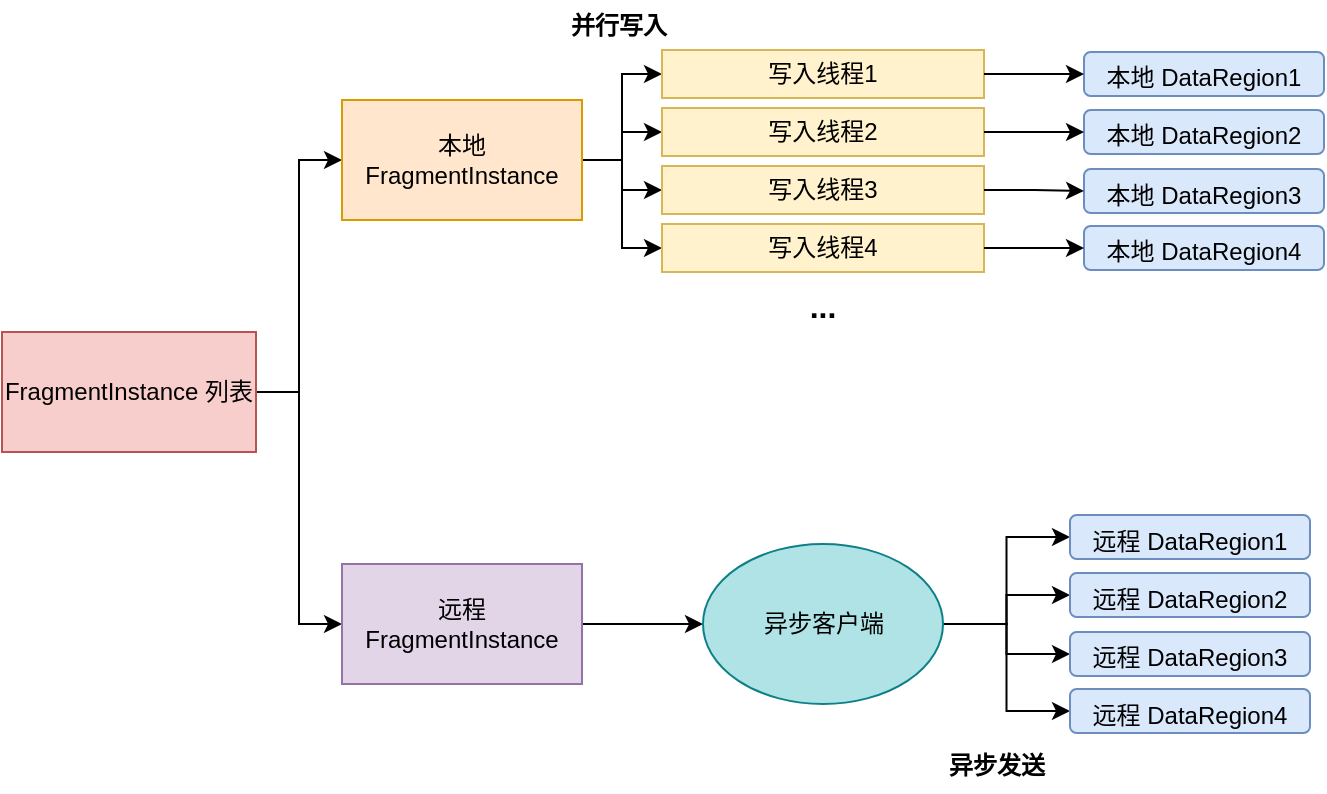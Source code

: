 <mxfile version="23.1.5" type="device">
  <diagram id="9n6xUkvIiL3uKYTUikx_" name="第 1 页">
    <mxGraphModel dx="1025" dy="854" grid="0" gridSize="10" guides="1" tooltips="1" connect="1" arrows="1" fold="1" page="1" pageScale="1" pageWidth="700" pageHeight="420" math="0" shadow="0">
      <root>
        <mxCell id="0" />
        <mxCell id="1" parent="0" />
        <mxCell id="SEukUoHjLpkUjH1Gkkpn-6" style="edgeStyle=orthogonalEdgeStyle;rounded=0;orthogonalLoop=1;jettySize=auto;html=1;entryX=0;entryY=0.5;entryDx=0;entryDy=0;" parent="1" source="SEukUoHjLpkUjH1Gkkpn-1" target="SEukUoHjLpkUjH1Gkkpn-4" edge="1">
          <mxGeometry relative="1" as="geometry" />
        </mxCell>
        <mxCell id="SEukUoHjLpkUjH1Gkkpn-7" style="edgeStyle=orthogonalEdgeStyle;rounded=0;orthogonalLoop=1;jettySize=auto;html=1;entryX=0;entryY=0.5;entryDx=0;entryDy=0;" parent="1" source="SEukUoHjLpkUjH1Gkkpn-1" target="SEukUoHjLpkUjH1Gkkpn-5" edge="1">
          <mxGeometry relative="1" as="geometry" />
        </mxCell>
        <mxCell id="SEukUoHjLpkUjH1Gkkpn-1" value="FragmentInstance 列表" style="rounded=0;whiteSpace=wrap;html=1;fillColor=#f8cecc;strokeColor=#b85450;" parent="1" vertex="1">
          <mxGeometry x="18" y="176" width="127" height="60" as="geometry" />
        </mxCell>
        <mxCell id="SEukUoHjLpkUjH1Gkkpn-17" style="edgeStyle=orthogonalEdgeStyle;rounded=0;orthogonalLoop=1;jettySize=auto;html=1;entryX=0;entryY=0.5;entryDx=0;entryDy=0;fontSize=16;" parent="1" source="SEukUoHjLpkUjH1Gkkpn-4" target="SEukUoHjLpkUjH1Gkkpn-8" edge="1">
          <mxGeometry relative="1" as="geometry" />
        </mxCell>
        <mxCell id="SEukUoHjLpkUjH1Gkkpn-18" style="edgeStyle=orthogonalEdgeStyle;rounded=0;orthogonalLoop=1;jettySize=auto;html=1;entryX=0;entryY=0.5;entryDx=0;entryDy=0;fontSize=16;" parent="1" source="SEukUoHjLpkUjH1Gkkpn-4" target="SEukUoHjLpkUjH1Gkkpn-9" edge="1">
          <mxGeometry relative="1" as="geometry" />
        </mxCell>
        <mxCell id="SEukUoHjLpkUjH1Gkkpn-19" style="edgeStyle=orthogonalEdgeStyle;rounded=0;orthogonalLoop=1;jettySize=auto;html=1;fontSize=16;" parent="1" source="SEukUoHjLpkUjH1Gkkpn-4" target="SEukUoHjLpkUjH1Gkkpn-10" edge="1">
          <mxGeometry relative="1" as="geometry" />
        </mxCell>
        <mxCell id="SEukUoHjLpkUjH1Gkkpn-20" style="edgeStyle=orthogonalEdgeStyle;rounded=0;orthogonalLoop=1;jettySize=auto;html=1;entryX=0;entryY=0.5;entryDx=0;entryDy=0;fontSize=16;" parent="1" source="SEukUoHjLpkUjH1Gkkpn-4" target="SEukUoHjLpkUjH1Gkkpn-11" edge="1">
          <mxGeometry relative="1" as="geometry" />
        </mxCell>
        <mxCell id="SEukUoHjLpkUjH1Gkkpn-4" value="本地FragmentInstance" style="rounded=0;whiteSpace=wrap;html=1;fillColor=#ffe6cc;strokeColor=#d79b00;" parent="1" vertex="1">
          <mxGeometry x="188" y="60" width="120" height="60" as="geometry" />
        </mxCell>
        <mxCell id="SEukUoHjLpkUjH1Gkkpn-31" style="edgeStyle=orthogonalEdgeStyle;rounded=0;orthogonalLoop=1;jettySize=auto;html=1;entryX=0;entryY=0.5;entryDx=0;entryDy=0;fontSize=12;fontColor=#000000;" parent="1" source="SEukUoHjLpkUjH1Gkkpn-5" target="SEukUoHjLpkUjH1Gkkpn-30" edge="1">
          <mxGeometry relative="1" as="geometry" />
        </mxCell>
        <mxCell id="SEukUoHjLpkUjH1Gkkpn-5" value="远程&lt;br&gt;FragmentInstance" style="rounded=0;whiteSpace=wrap;html=1;fillColor=#e1d5e7;strokeColor=#9673a6;" parent="1" vertex="1">
          <mxGeometry x="188" y="292" width="120" height="60" as="geometry" />
        </mxCell>
        <mxCell id="SEukUoHjLpkUjH1Gkkpn-15" value="" style="group" parent="1" vertex="1" connectable="0">
          <mxGeometry x="348" y="35" width="161" height="141" as="geometry" />
        </mxCell>
        <mxCell id="SEukUoHjLpkUjH1Gkkpn-8" value="写入线程1" style="rounded=0;whiteSpace=wrap;html=1;fillColor=#fff2cc;strokeColor=#d6b656;" parent="SEukUoHjLpkUjH1Gkkpn-15" vertex="1">
          <mxGeometry width="161" height="24" as="geometry" />
        </mxCell>
        <mxCell id="SEukUoHjLpkUjH1Gkkpn-9" value="写入线程2" style="rounded=0;whiteSpace=wrap;html=1;fillColor=#fff2cc;strokeColor=#d6b656;" parent="SEukUoHjLpkUjH1Gkkpn-15" vertex="1">
          <mxGeometry y="29" width="161" height="24" as="geometry" />
        </mxCell>
        <mxCell id="SEukUoHjLpkUjH1Gkkpn-10" value="写入线程3" style="rounded=0;whiteSpace=wrap;html=1;fillColor=#fff2cc;strokeColor=#d6b656;" parent="SEukUoHjLpkUjH1Gkkpn-15" vertex="1">
          <mxGeometry y="58" width="161" height="24" as="geometry" />
        </mxCell>
        <mxCell id="SEukUoHjLpkUjH1Gkkpn-11" value="写入线程4" style="rounded=0;whiteSpace=wrap;html=1;fillColor=#fff2cc;strokeColor=#d6b656;" parent="SEukUoHjLpkUjH1Gkkpn-15" vertex="1">
          <mxGeometry y="87" width="161" height="24" as="geometry" />
        </mxCell>
        <mxCell id="SEukUoHjLpkUjH1Gkkpn-14" value="&lt;font style=&quot;font-size: 16px;&quot;&gt;&lt;b&gt;...&lt;/b&gt;&lt;/font&gt;" style="rounded=0;whiteSpace=wrap;html=1;strokeColor=none;" parent="SEukUoHjLpkUjH1Gkkpn-15" vertex="1">
          <mxGeometry y="116" width="161" height="24" as="geometry" />
        </mxCell>
        <mxCell id="SEukUoHjLpkUjH1Gkkpn-21" value="&lt;font style=&quot;font-size: 12px;&quot;&gt;本地 DataRegion1&lt;/font&gt;" style="rounded=1;whiteSpace=wrap;html=1;fontSize=16;fillColor=#dae8fc;strokeColor=#6c8ebf;" parent="1" vertex="1">
          <mxGeometry x="559" y="36" width="120" height="22" as="geometry" />
        </mxCell>
        <mxCell id="SEukUoHjLpkUjH1Gkkpn-22" style="edgeStyle=orthogonalEdgeStyle;rounded=0;orthogonalLoop=1;jettySize=auto;html=1;fontSize=12;" parent="1" source="SEukUoHjLpkUjH1Gkkpn-8" target="SEukUoHjLpkUjH1Gkkpn-21" edge="1">
          <mxGeometry relative="1" as="geometry" />
        </mxCell>
        <mxCell id="SEukUoHjLpkUjH1Gkkpn-23" value="&lt;font style=&quot;font-size: 12px;&quot;&gt;本地 DataRegion2&lt;/font&gt;" style="rounded=1;whiteSpace=wrap;html=1;fontSize=16;fillColor=#dae8fc;strokeColor=#6c8ebf;" parent="1" vertex="1">
          <mxGeometry x="559" y="65" width="120" height="22" as="geometry" />
        </mxCell>
        <mxCell id="SEukUoHjLpkUjH1Gkkpn-24" style="edgeStyle=orthogonalEdgeStyle;rounded=0;orthogonalLoop=1;jettySize=auto;html=1;entryX=0;entryY=0.5;entryDx=0;entryDy=0;fontSize=12;" parent="1" source="SEukUoHjLpkUjH1Gkkpn-9" target="SEukUoHjLpkUjH1Gkkpn-23" edge="1">
          <mxGeometry relative="1" as="geometry" />
        </mxCell>
        <mxCell id="SEukUoHjLpkUjH1Gkkpn-25" value="&lt;font style=&quot;font-size: 12px;&quot;&gt;本地 DataRegion3&lt;/font&gt;" style="rounded=1;whiteSpace=wrap;html=1;fontSize=16;fillColor=#dae8fc;strokeColor=#6c8ebf;" parent="1" vertex="1">
          <mxGeometry x="559" y="94.5" width="120" height="22" as="geometry" />
        </mxCell>
        <mxCell id="SEukUoHjLpkUjH1Gkkpn-26" style="edgeStyle=orthogonalEdgeStyle;rounded=0;orthogonalLoop=1;jettySize=auto;html=1;fontSize=12;" parent="1" source="SEukUoHjLpkUjH1Gkkpn-10" target="SEukUoHjLpkUjH1Gkkpn-25" edge="1">
          <mxGeometry relative="1" as="geometry" />
        </mxCell>
        <mxCell id="SEukUoHjLpkUjH1Gkkpn-27" value="&lt;font style=&quot;font-size: 12px;&quot;&gt;本地 DataRegion4&lt;/font&gt;" style="rounded=1;whiteSpace=wrap;html=1;fontSize=16;fillColor=#dae8fc;strokeColor=#6c8ebf;" parent="1" vertex="1">
          <mxGeometry x="559" y="123" width="120" height="22" as="geometry" />
        </mxCell>
        <mxCell id="SEukUoHjLpkUjH1Gkkpn-28" style="edgeStyle=orthogonalEdgeStyle;rounded=0;orthogonalLoop=1;jettySize=auto;html=1;fontSize=12;" parent="1" source="SEukUoHjLpkUjH1Gkkpn-11" target="SEukUoHjLpkUjH1Gkkpn-27" edge="1">
          <mxGeometry relative="1" as="geometry" />
        </mxCell>
        <mxCell id="SEukUoHjLpkUjH1Gkkpn-29" value="&lt;b&gt;&lt;font&gt;并行写入&lt;/font&gt;&lt;/b&gt;" style="text;html=1;align=center;verticalAlign=middle;resizable=0;points=[];autosize=1;strokeColor=none;fillColor=none;fontSize=12;fontColor=default;" parent="1" vertex="1">
          <mxGeometry x="293" y="10" width="66" height="26" as="geometry" />
        </mxCell>
        <mxCell id="SEukUoHjLpkUjH1Gkkpn-36" style="edgeStyle=orthogonalEdgeStyle;rounded=0;orthogonalLoop=1;jettySize=auto;html=1;entryX=0;entryY=0.5;entryDx=0;entryDy=0;fontSize=12;fontColor=#000000;" parent="1" source="SEukUoHjLpkUjH1Gkkpn-30" target="SEukUoHjLpkUjH1Gkkpn-32" edge="1">
          <mxGeometry relative="1" as="geometry" />
        </mxCell>
        <mxCell id="SEukUoHjLpkUjH1Gkkpn-37" style="edgeStyle=orthogonalEdgeStyle;rounded=0;orthogonalLoop=1;jettySize=auto;html=1;fontSize=12;fontColor=#000000;" parent="1" source="SEukUoHjLpkUjH1Gkkpn-30" target="SEukUoHjLpkUjH1Gkkpn-33" edge="1">
          <mxGeometry relative="1" as="geometry" />
        </mxCell>
        <mxCell id="SEukUoHjLpkUjH1Gkkpn-38" style="edgeStyle=orthogonalEdgeStyle;rounded=0;orthogonalLoop=1;jettySize=auto;html=1;fontSize=12;fontColor=#000000;" parent="1" source="SEukUoHjLpkUjH1Gkkpn-30" target="SEukUoHjLpkUjH1Gkkpn-34" edge="1">
          <mxGeometry relative="1" as="geometry" />
        </mxCell>
        <mxCell id="SEukUoHjLpkUjH1Gkkpn-39" style="edgeStyle=orthogonalEdgeStyle;rounded=0;orthogonalLoop=1;jettySize=auto;html=1;fontSize=12;fontColor=#000000;" parent="1" source="SEukUoHjLpkUjH1Gkkpn-30" target="SEukUoHjLpkUjH1Gkkpn-35" edge="1">
          <mxGeometry relative="1" as="geometry" />
        </mxCell>
        <mxCell id="SEukUoHjLpkUjH1Gkkpn-30" value="&lt;font color=&quot;#000000&quot;&gt;异步客户端&lt;/font&gt;" style="ellipse;whiteSpace=wrap;html=1;fontSize=12;fillColor=#b0e3e6;strokeColor=#0e8088;" parent="1" vertex="1">
          <mxGeometry x="368.5" y="282" width="120" height="80" as="geometry" />
        </mxCell>
        <mxCell id="SEukUoHjLpkUjH1Gkkpn-32" value="&lt;font style=&quot;font-size: 12px;&quot;&gt;远程 DataRegion1&lt;/font&gt;" style="rounded=1;whiteSpace=wrap;html=1;fontSize=16;fillColor=#dae8fc;strokeColor=#6c8ebf;" parent="1" vertex="1">
          <mxGeometry x="552" y="267.5" width="120" height="22" as="geometry" />
        </mxCell>
        <mxCell id="SEukUoHjLpkUjH1Gkkpn-33" value="&lt;font style=&quot;font-size: 12px;&quot;&gt;远程&amp;nbsp;DataRegion2&lt;/font&gt;" style="rounded=1;whiteSpace=wrap;html=1;fontSize=16;fillColor=#dae8fc;strokeColor=#6c8ebf;" parent="1" vertex="1">
          <mxGeometry x="552" y="296.5" width="120" height="22" as="geometry" />
        </mxCell>
        <mxCell id="SEukUoHjLpkUjH1Gkkpn-34" value="&lt;font style=&quot;font-size: 12px;&quot;&gt;远程&amp;nbsp;DataRegion3&lt;/font&gt;" style="rounded=1;whiteSpace=wrap;html=1;fontSize=16;fillColor=#dae8fc;strokeColor=#6c8ebf;" parent="1" vertex="1">
          <mxGeometry x="552" y="326" width="120" height="22" as="geometry" />
        </mxCell>
        <mxCell id="SEukUoHjLpkUjH1Gkkpn-35" value="&lt;font style=&quot;font-size: 12px;&quot;&gt;远程&amp;nbsp;DataRegion4&lt;/font&gt;" style="rounded=1;whiteSpace=wrap;html=1;fontSize=16;fillColor=#dae8fc;strokeColor=#6c8ebf;" parent="1" vertex="1">
          <mxGeometry x="552" y="354.5" width="120" height="22" as="geometry" />
        </mxCell>
        <mxCell id="SEukUoHjLpkUjH1Gkkpn-40" value="&lt;b&gt;&lt;font&gt;异步发送&lt;/font&gt;&lt;/b&gt;" style="text;html=1;align=center;verticalAlign=middle;resizable=0;points=[];autosize=1;strokeColor=none;fillColor=none;fontSize=12;fontColor=default;" parent="1" vertex="1">
          <mxGeometry x="482" y="380" width="66" height="26" as="geometry" />
        </mxCell>
      </root>
    </mxGraphModel>
  </diagram>
</mxfile>
